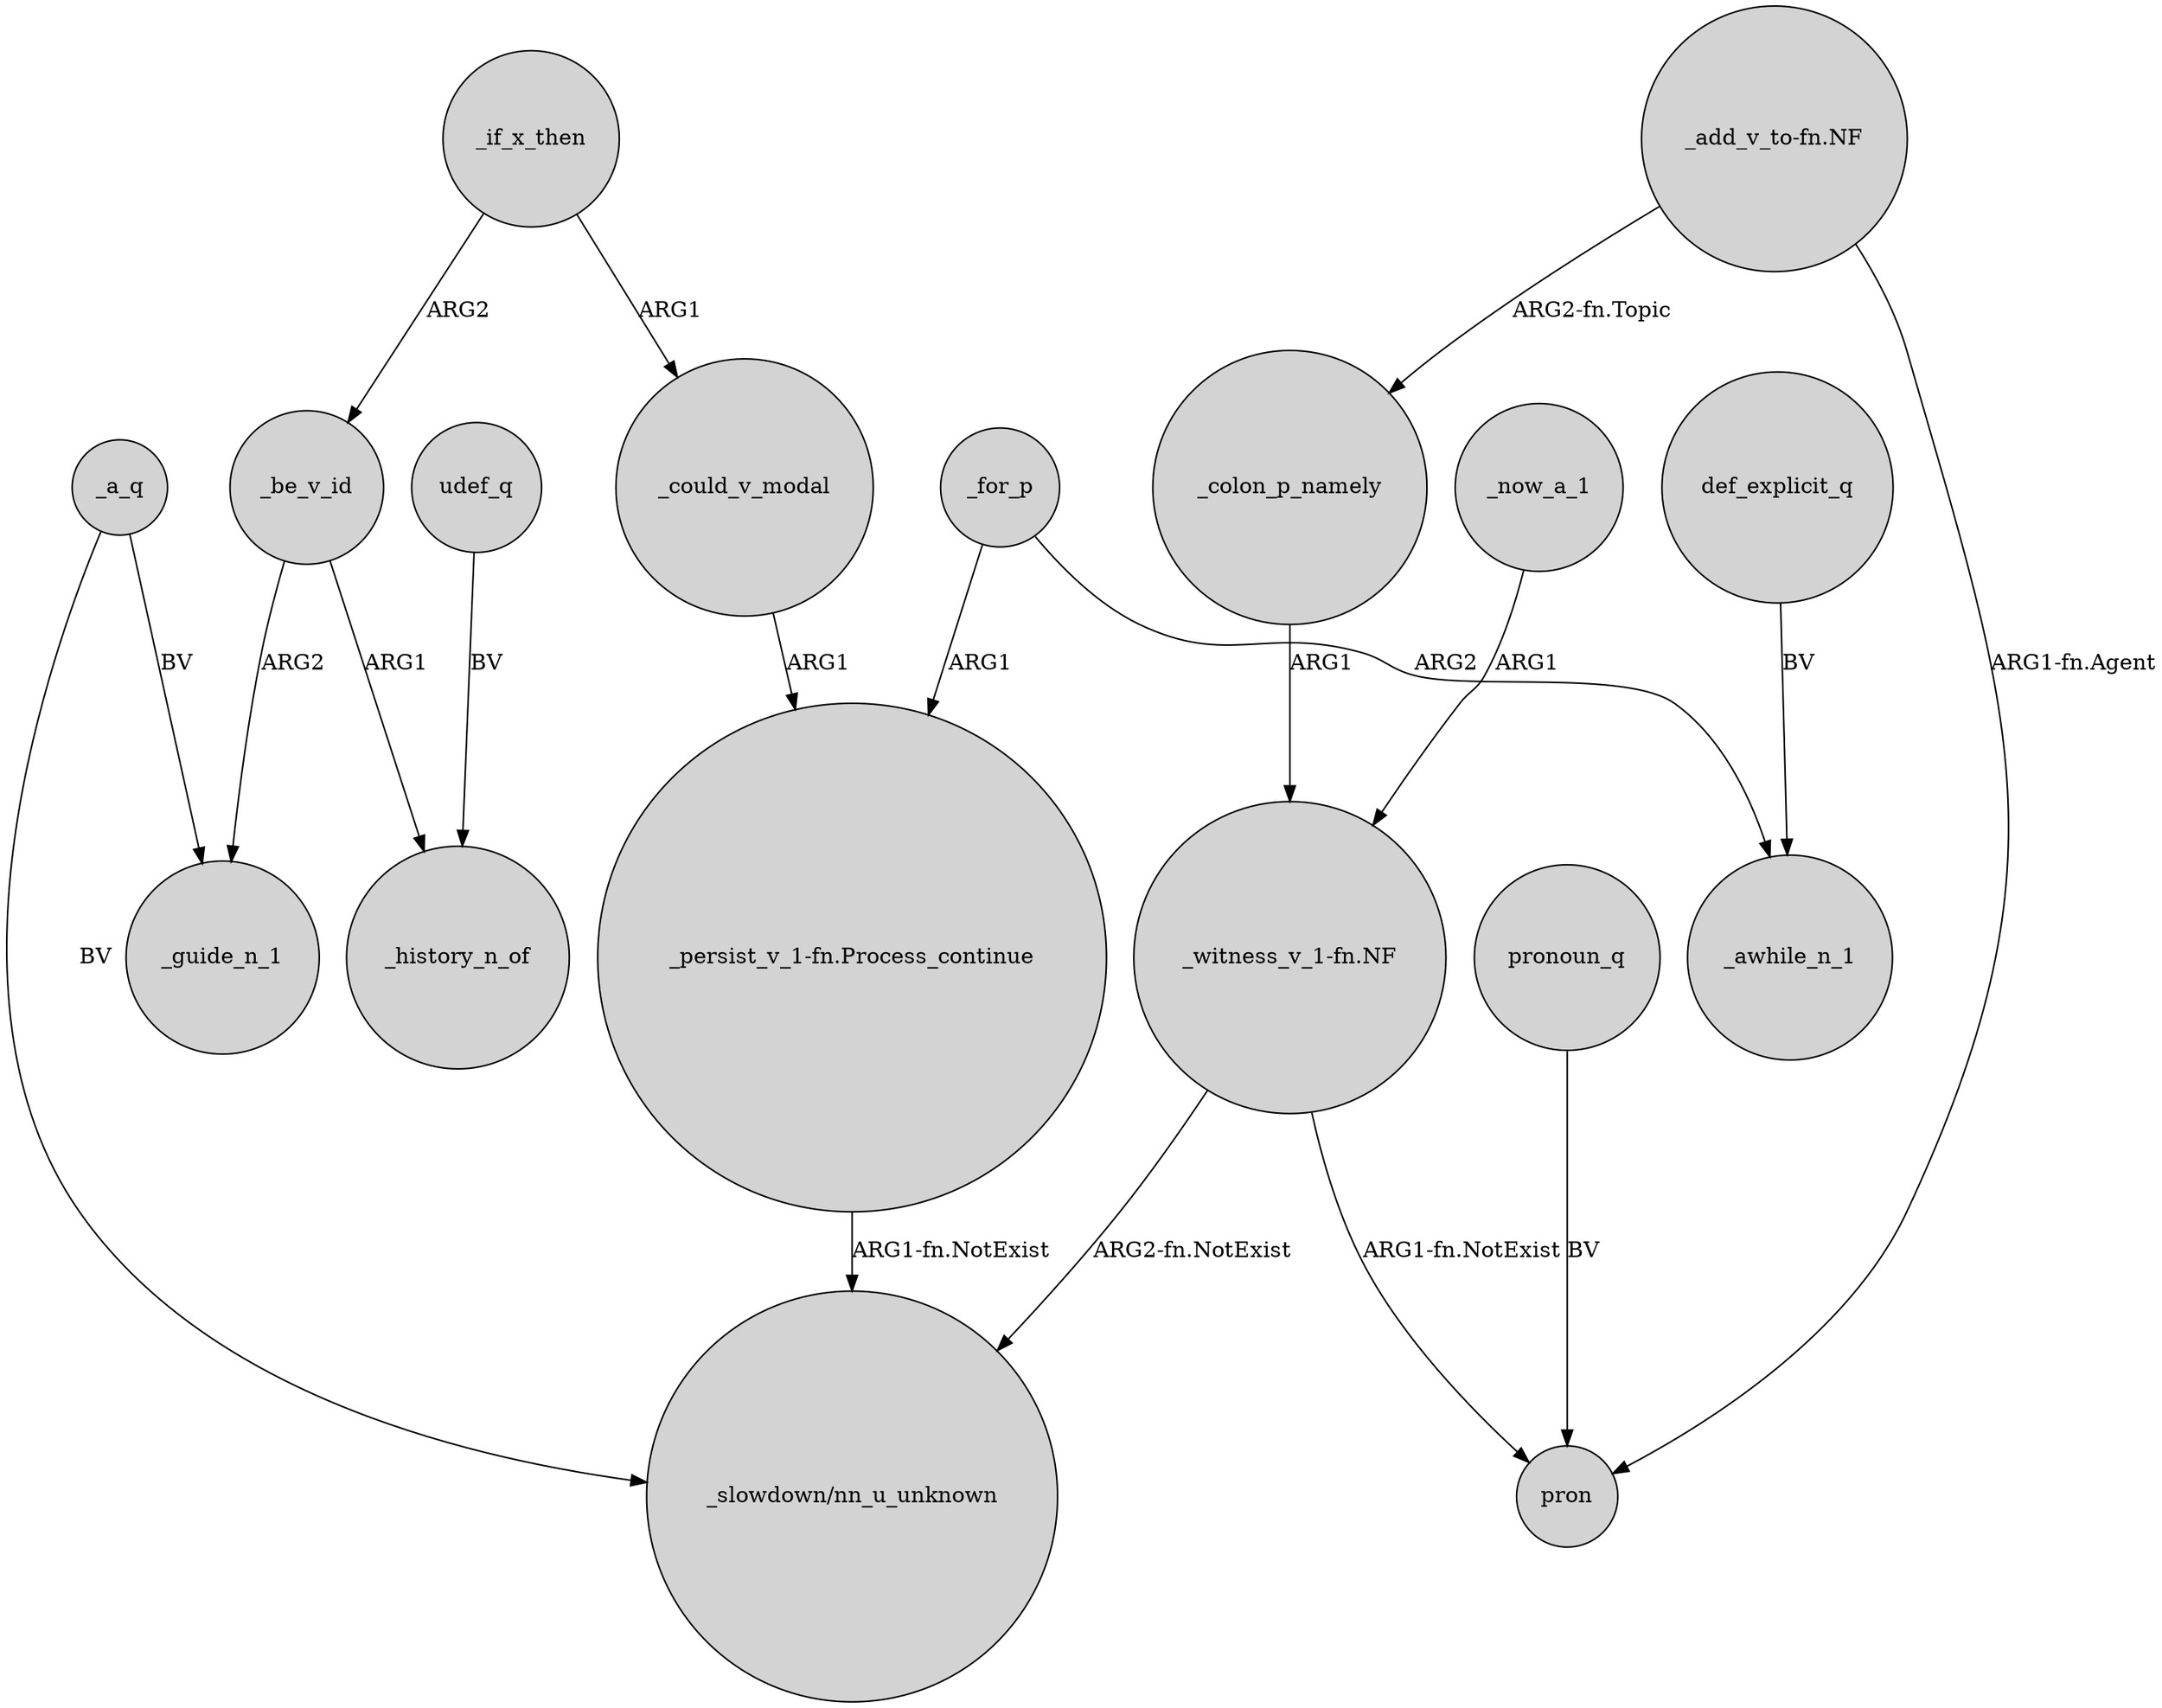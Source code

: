 digraph {
	node [shape=circle style=filled]
	_a_q -> _guide_n_1 [label=BV]
	udef_q -> _history_n_of [label=BV]
	_colon_p_namely -> "_witness_v_1-fn.NF" [label=ARG1]
	_for_p -> "_persist_v_1-fn.Process_continue" [label=ARG1]
	_if_x_then -> _could_v_modal [label=ARG1]
	_be_v_id -> _history_n_of [label=ARG1]
	_if_x_then -> _be_v_id [label=ARG2]
	pronoun_q -> pron [label=BV]
	"_add_v_to-fn.NF" -> _colon_p_namely [label="ARG2-fn.Topic"]
	_be_v_id -> _guide_n_1 [label=ARG2]
	def_explicit_q -> _awhile_n_1 [label=BV]
	"_persist_v_1-fn.Process_continue" -> "_slowdown/nn_u_unknown" [label="ARG1-fn.NotExist"]
	_now_a_1 -> "_witness_v_1-fn.NF" [label=ARG1]
	_for_p -> _awhile_n_1 [label=ARG2]
	"_add_v_to-fn.NF" -> pron [label="ARG1-fn.Agent"]
	_a_q -> "_slowdown/nn_u_unknown" [label=BV]
	"_witness_v_1-fn.NF" -> pron [label="ARG1-fn.NotExist"]
	_could_v_modal -> "_persist_v_1-fn.Process_continue" [label=ARG1]
	"_witness_v_1-fn.NF" -> "_slowdown/nn_u_unknown" [label="ARG2-fn.NotExist"]
}
